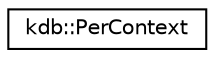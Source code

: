 digraph "Graphical Class Hierarchy"
{
  edge [fontname="Helvetica",fontsize="10",labelfontname="Helvetica",labelfontsize="10"];
  node [fontname="Helvetica",fontsize="10",shape=record];
  rankdir="LR";
  Node0 [label="kdb::PerContext",height=0.2,width=0.4,color="black", fillcolor="white", style="filled",URL="$structkdb_1_1PerContext.html",tooltip="A data structure that is stored by context inside the Coordinator. "];
}
